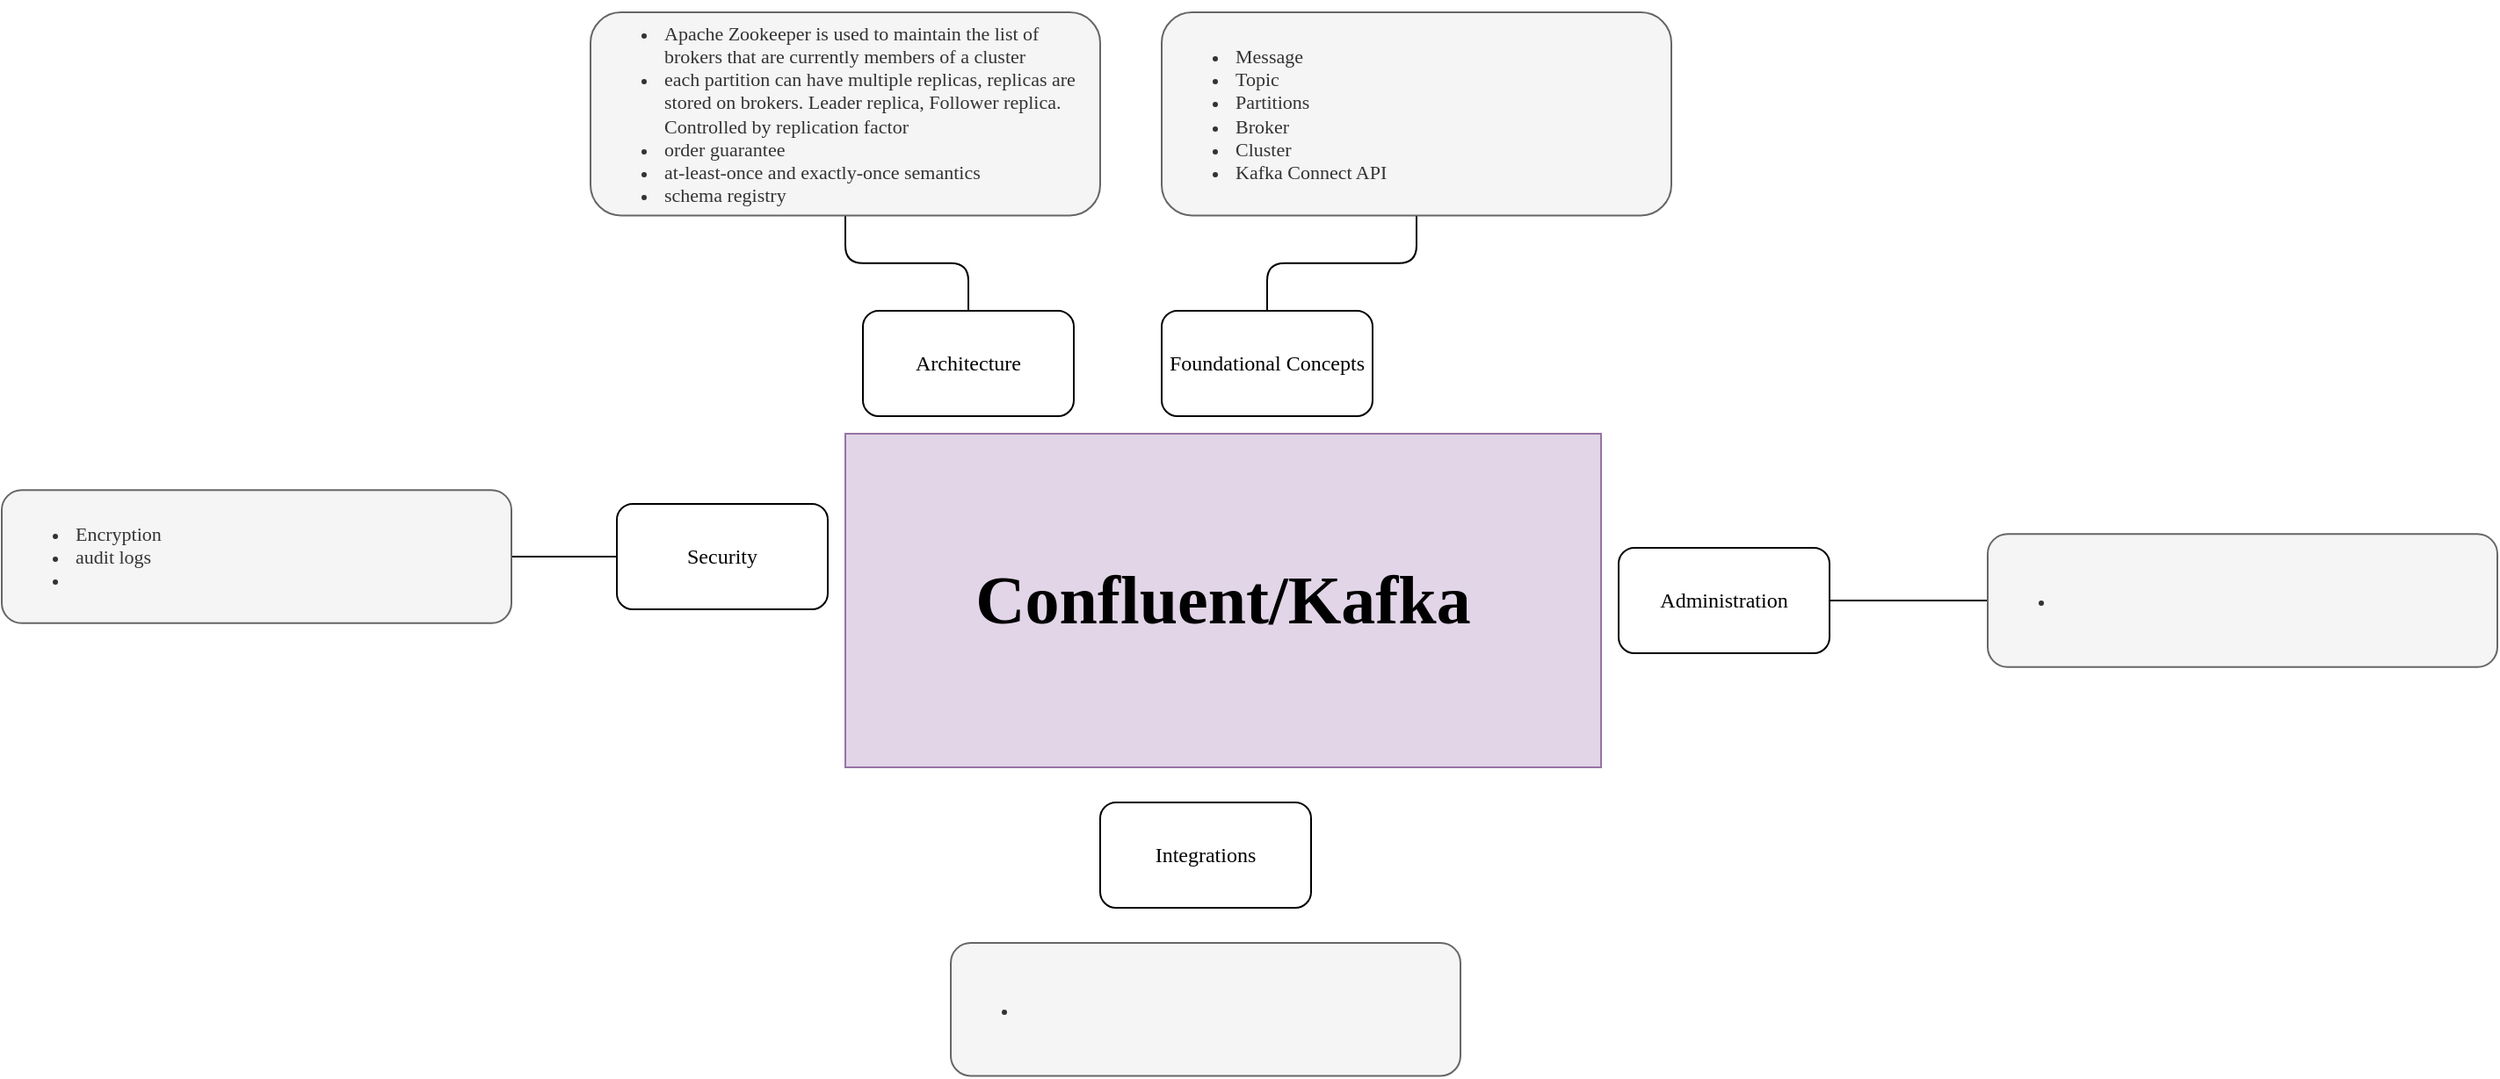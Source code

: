 <mxfile version="17.2.4" type="github">
  <diagram id="pxYi87dzXqwNqoQB3EMh" name="Page-1">
    <mxGraphModel dx="1775" dy="1636" grid="1" gridSize="10" guides="1" tooltips="1" connect="1" arrows="1" fold="1" page="1" pageScale="1" pageWidth="850" pageHeight="1100" math="0" shadow="0">
      <root>
        <mxCell id="0" />
        <mxCell id="1" parent="0" />
        <mxCell id="XU-mJ-ivhtag0VWZFGJD-1" value="&lt;h2&gt;Confluent/Kafka&lt;/h2&gt;" style="rounded=0;whiteSpace=wrap;html=1;fontSize=26;fontFamily=Tahoma;fillColor=#e1d5e7;strokeColor=#9673a6;" vertex="1" parent="1">
          <mxGeometry x="220" y="150" width="430" height="190" as="geometry" />
        </mxCell>
        <mxCell id="XU-mJ-ivhtag0VWZFGJD-15" style="edgeStyle=orthogonalEdgeStyle;rounded=1;orthogonalLoop=1;jettySize=auto;html=1;fontFamily=Tahoma;endArrow=none;endFill=0;" edge="1" parent="1" source="XU-mJ-ivhtag0VWZFGJD-2" target="XU-mJ-ivhtag0VWZFGJD-9">
          <mxGeometry relative="1" as="geometry" />
        </mxCell>
        <mxCell id="XU-mJ-ivhtag0VWZFGJD-2" value="Architecture" style="rounded=1;whiteSpace=wrap;html=1;fontFamily=Tahoma;" vertex="1" parent="1">
          <mxGeometry x="230" y="80" width="120" height="60" as="geometry" />
        </mxCell>
        <mxCell id="XU-mJ-ivhtag0VWZFGJD-3" value="Integrations" style="rounded=1;whiteSpace=wrap;html=1;fontFamily=Tahoma;" vertex="1" parent="1">
          <mxGeometry x="365" y="360" width="120" height="60" as="geometry" />
        </mxCell>
        <mxCell id="XU-mJ-ivhtag0VWZFGJD-11" style="edgeStyle=orthogonalEdgeStyle;rounded=1;orthogonalLoop=1;jettySize=auto;html=1;fontFamily=Tahoma;endArrow=none;endFill=0;" edge="1" parent="1" source="XU-mJ-ivhtag0VWZFGJD-4" target="XU-mJ-ivhtag0VWZFGJD-10">
          <mxGeometry relative="1" as="geometry" />
        </mxCell>
        <mxCell id="XU-mJ-ivhtag0VWZFGJD-4" value="Security" style="rounded=1;whiteSpace=wrap;html=1;fontFamily=Tahoma;" vertex="1" parent="1">
          <mxGeometry x="90" y="190" width="120" height="60" as="geometry" />
        </mxCell>
        <mxCell id="XU-mJ-ivhtag0VWZFGJD-7" style="edgeStyle=orthogonalEdgeStyle;rounded=1;orthogonalLoop=1;jettySize=auto;html=1;fontFamily=Tahoma;endArrow=none;endFill=0;" edge="1" parent="1" source="XU-mJ-ivhtag0VWZFGJD-5" target="XU-mJ-ivhtag0VWZFGJD-6">
          <mxGeometry relative="1" as="geometry" />
        </mxCell>
        <mxCell id="XU-mJ-ivhtag0VWZFGJD-5" value="Administration" style="rounded=1;whiteSpace=wrap;html=1;fontFamily=Tahoma;" vertex="1" parent="1">
          <mxGeometry x="660" y="215" width="120" height="60" as="geometry" />
        </mxCell>
        <mxCell id="XU-mJ-ivhtag0VWZFGJD-6" value="&lt;ul&gt;&lt;li&gt;&lt;br&gt;&lt;/li&gt;&lt;/ul&gt;" style="rounded=1;whiteSpace=wrap;html=1;fontFamily=Tahoma;align=left;fontSize=11;fillColor=#f5f5f5;fontColor=#333333;strokeColor=#666666;" vertex="1" parent="1">
          <mxGeometry x="870" y="207.13" width="290" height="75.74" as="geometry" />
        </mxCell>
        <mxCell id="XU-mJ-ivhtag0VWZFGJD-8" value="&lt;ul&gt;&lt;li&gt;&lt;br&gt;&lt;/li&gt;&lt;/ul&gt;" style="rounded=1;whiteSpace=wrap;html=1;fontFamily=Tahoma;align=left;fontSize=11;fillColor=#f5f5f5;fontColor=#333333;strokeColor=#666666;" vertex="1" parent="1">
          <mxGeometry x="280" y="440" width="290" height="75.74" as="geometry" />
        </mxCell>
        <mxCell id="XU-mJ-ivhtag0VWZFGJD-9" value="&lt;ul&gt;&lt;li&gt;&lt;span&gt;Apache Zookeeper is used to maintain the list of brokers that are currently members of a cluster&lt;/span&gt;&lt;br&gt;&lt;/li&gt;&lt;li&gt;each partition can have multiple replicas, replicas are stored on brokers. Leader replica, Follower replica. Controlled by replication factor&lt;/li&gt;&lt;li&gt;order guarantee&lt;/li&gt;&lt;li&gt;at-least-once and exactly-once semantics&lt;/li&gt;&lt;li&gt;schema registry&lt;/li&gt;&lt;/ul&gt;" style="rounded=1;whiteSpace=wrap;html=1;fontFamily=Tahoma;align=left;fontSize=11;fillColor=#f5f5f5;fontColor=#333333;strokeColor=#666666;" vertex="1" parent="1">
          <mxGeometry x="75" y="-90" width="290" height="115.74" as="geometry" />
        </mxCell>
        <mxCell id="XU-mJ-ivhtag0VWZFGJD-10" value="&lt;ul&gt;&lt;li&gt;Encryption&lt;/li&gt;&lt;li&gt;audit logs&lt;/li&gt;&lt;li&gt;&lt;br&gt;&lt;/li&gt;&lt;/ul&gt;" style="rounded=1;whiteSpace=wrap;html=1;fontFamily=Tahoma;align=left;fontSize=11;fillColor=#f5f5f5;fontColor=#333333;strokeColor=#666666;" vertex="1" parent="1">
          <mxGeometry x="-260" y="182.13" width="290" height="75.74" as="geometry" />
        </mxCell>
        <mxCell id="XU-mJ-ivhtag0VWZFGJD-14" style="edgeStyle=orthogonalEdgeStyle;rounded=1;orthogonalLoop=1;jettySize=auto;html=1;fontFamily=Tahoma;endArrow=none;endFill=0;" edge="1" parent="1" source="XU-mJ-ivhtag0VWZFGJD-12" target="XU-mJ-ivhtag0VWZFGJD-13">
          <mxGeometry relative="1" as="geometry" />
        </mxCell>
        <mxCell id="XU-mJ-ivhtag0VWZFGJD-12" value="Foundational Concepts" style="rounded=1;whiteSpace=wrap;html=1;fontFamily=Tahoma;" vertex="1" parent="1">
          <mxGeometry x="400" y="80" width="120" height="60" as="geometry" />
        </mxCell>
        <mxCell id="XU-mJ-ivhtag0VWZFGJD-13" value="&lt;ul&gt;&lt;li&gt;Message&lt;/li&gt;&lt;li&gt;Topic&lt;/li&gt;&lt;li&gt;Partitions&lt;/li&gt;&lt;li&gt;Broker&lt;/li&gt;&lt;li&gt;Cluster&lt;/li&gt;&lt;li&gt;Kafka Connect API&lt;/li&gt;&lt;/ul&gt;" style="rounded=1;whiteSpace=wrap;html=1;fontFamily=Tahoma;align=left;fontSize=11;fillColor=#f5f5f5;fontColor=#333333;strokeColor=#666666;" vertex="1" parent="1">
          <mxGeometry x="400" y="-90" width="290" height="115.74" as="geometry" />
        </mxCell>
      </root>
    </mxGraphModel>
  </diagram>
</mxfile>
